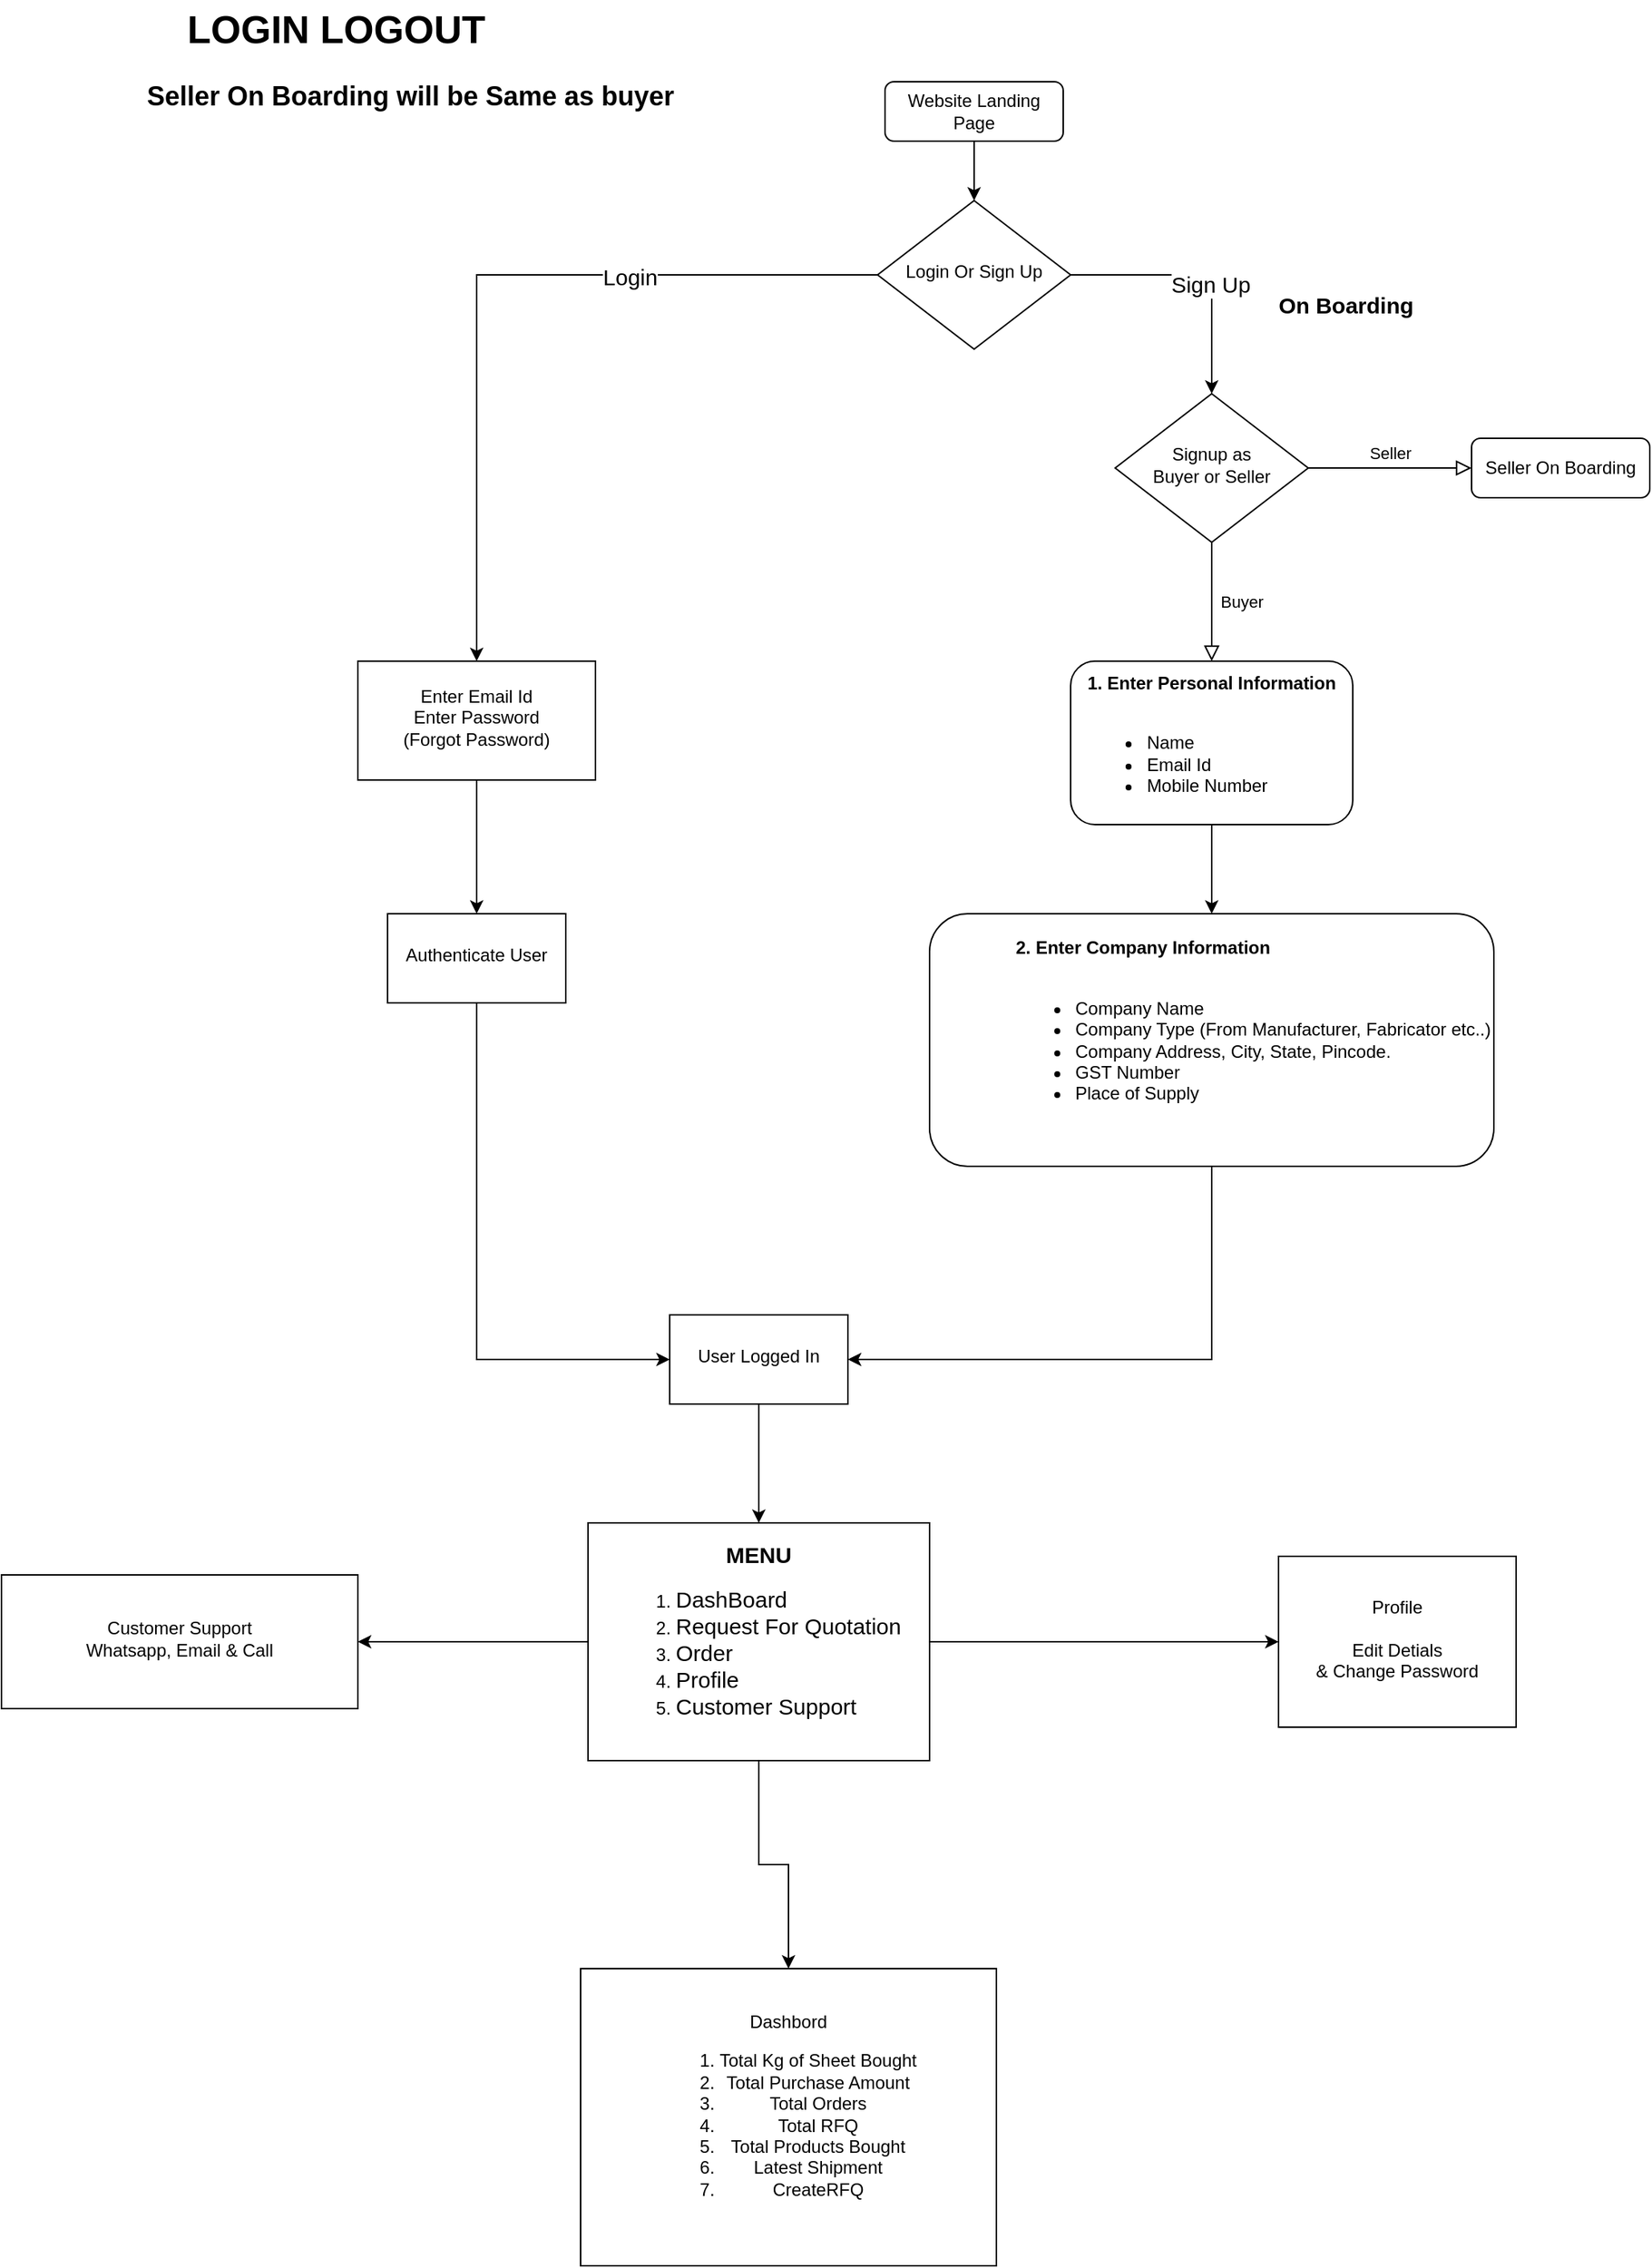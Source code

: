 <mxfile version="15.3.0" type="github" pages="4">
  <diagram id="C5RBs43oDa-KdzZeNtuy" name="Login/Sign Up (Buyer)">
    <mxGraphModel dx="1945" dy="588" grid="1" gridSize="10" guides="1" tooltips="1" connect="1" arrows="1" fold="1" page="1" pageScale="1" pageWidth="827" pageHeight="1169" math="0" shadow="0">
      <root>
        <mxCell id="WIyWlLk6GJQsqaUBKTNV-0" />
        <mxCell id="WIyWlLk6GJQsqaUBKTNV-1" parent="WIyWlLk6GJQsqaUBKTNV-0" />
        <mxCell id="WIyWlLk6GJQsqaUBKTNV-4" value="Buyer" style="rounded=0;html=1;jettySize=auto;orthogonalLoop=1;fontSize=11;endArrow=block;endFill=0;endSize=8;strokeWidth=1;shadow=0;labelBackgroundColor=none;edgeStyle=orthogonalEdgeStyle;" parent="WIyWlLk6GJQsqaUBKTNV-1" source="WIyWlLk6GJQsqaUBKTNV-6" target="WIyWlLk6GJQsqaUBKTNV-11" edge="1">
          <mxGeometry y="20" relative="1" as="geometry">
            <mxPoint as="offset" />
            <mxPoint x="185" y="440" as="targetPoint" />
          </mxGeometry>
        </mxCell>
        <mxCell id="WIyWlLk6GJQsqaUBKTNV-5" value="Seller" style="edgeStyle=orthogonalEdgeStyle;rounded=0;html=1;jettySize=auto;orthogonalLoop=1;fontSize=11;endArrow=block;endFill=0;endSize=8;strokeWidth=1;shadow=0;labelBackgroundColor=none;entryX=0;entryY=0.5;entryDx=0;entryDy=0;" parent="WIyWlLk6GJQsqaUBKTNV-1" source="WIyWlLk6GJQsqaUBKTNV-6" target="WIyWlLk6GJQsqaUBKTNV-7" edge="1">
          <mxGeometry y="10" relative="1" as="geometry">
            <mxPoint as="offset" />
            <mxPoint x="330" y="340" as="targetPoint" />
          </mxGeometry>
        </mxCell>
        <mxCell id="WIyWlLk6GJQsqaUBKTNV-6" value="Signup as &lt;br&gt;&lt;div&gt;Buyer or Seller&lt;/div&gt;" style="rhombus;whiteSpace=wrap;html=1;shadow=0;fontFamily=Helvetica;fontSize=12;align=center;strokeWidth=1;spacing=6;spacingTop=-4;" parent="WIyWlLk6GJQsqaUBKTNV-1" vertex="1">
          <mxGeometry x="120" y="290" width="130" height="100" as="geometry" />
        </mxCell>
        <mxCell id="WIyWlLk6GJQsqaUBKTNV-7" value="Seller On Boarding" style="rounded=1;whiteSpace=wrap;html=1;fontSize=12;glass=0;strokeWidth=1;shadow=0;" parent="WIyWlLk6GJQsqaUBKTNV-1" vertex="1">
          <mxGeometry x="360" y="320" width="120" height="40" as="geometry" />
        </mxCell>
        <mxCell id="PiVfG4aHuvQCaqMQI1Gc-8" value="" style="edgeStyle=orthogonalEdgeStyle;rounded=0;orthogonalLoop=1;jettySize=auto;html=1;fontSize=15;" edge="1" parent="WIyWlLk6GJQsqaUBKTNV-1" source="WIyWlLk6GJQsqaUBKTNV-11" target="PiVfG4aHuvQCaqMQI1Gc-2">
          <mxGeometry relative="1" as="geometry" />
        </mxCell>
        <mxCell id="WIyWlLk6GJQsqaUBKTNV-11" value="&lt;div align=&quot;justify&quot;&gt;&lt;b&gt;1. Enter Personal Information&lt;/b&gt;&lt;br&gt;&lt;br&gt;&lt;ul&gt;&lt;li&gt;Name&lt;/li&gt;&lt;li&gt;Email Id&lt;/li&gt;&lt;li&gt;Mobile Number&lt;/li&gt;&lt;/ul&gt;&lt;/div&gt;" style="rounded=1;whiteSpace=wrap;html=1;fontSize=12;glass=0;strokeWidth=1;shadow=0;align=center;" parent="WIyWlLk6GJQsqaUBKTNV-1" vertex="1">
          <mxGeometry x="90" y="470" width="190" height="110" as="geometry" />
        </mxCell>
        <mxCell id="PiVfG4aHuvQCaqMQI1Gc-0" value="LOGIN LOGOUT" style="text;html=1;align=center;verticalAlign=middle;resizable=0;points=[];autosize=1;strokeColor=none;fillColor=none;fontStyle=1;fontSize=26;" vertex="1" parent="WIyWlLk6GJQsqaUBKTNV-1">
          <mxGeometry x="-515" y="25" width="220" height="40" as="geometry" />
        </mxCell>
        <mxCell id="PiVfG4aHuvQCaqMQI1Gc-1" value="On Boarding" style="text;html=1;align=center;verticalAlign=middle;resizable=0;points=[];autosize=1;strokeColor=none;fillColor=none;fontStyle=1;fontSize=15;" vertex="1" parent="WIyWlLk6GJQsqaUBKTNV-1">
          <mxGeometry x="220" y="220" width="110" height="20" as="geometry" />
        </mxCell>
        <mxCell id="PiVfG4aHuvQCaqMQI1Gc-21" style="edgeStyle=orthogonalEdgeStyle;rounded=0;orthogonalLoop=1;jettySize=auto;html=1;entryX=1;entryY=0.5;entryDx=0;entryDy=0;fontSize=15;exitX=0.5;exitY=1;exitDx=0;exitDy=0;" edge="1" parent="WIyWlLk6GJQsqaUBKTNV-1" source="PiVfG4aHuvQCaqMQI1Gc-2" target="PiVfG4aHuvQCaqMQI1Gc-19">
          <mxGeometry relative="1" as="geometry" />
        </mxCell>
        <mxCell id="PiVfG4aHuvQCaqMQI1Gc-2" value="&lt;div align=&quot;justify&quot;&gt;&lt;b&gt;2. Enter Company Information&lt;/b&gt;&lt;br&gt;&lt;br&gt;&lt;ul&gt;&lt;li&gt;Company Name&lt;/li&gt;&lt;li&gt;Company Type (From Manufacturer, Fabricator etc..)&lt;/li&gt;&lt;li&gt;Company Address, City, State, Pincode.&lt;/li&gt;&lt;li&gt;GST Number&lt;/li&gt;&lt;li&gt;Place of Supply&lt;/li&gt;&lt;/ul&gt;&lt;/div&gt;&lt;div align=&quot;justify&quot;&gt;&lt;b&gt;&lt;br&gt;&lt;/b&gt;&lt;/div&gt;" style="rounded=1;whiteSpace=wrap;html=1;fontSize=12;glass=0;strokeWidth=1;shadow=0;align=right;" vertex="1" parent="WIyWlLk6GJQsqaUBKTNV-1">
          <mxGeometry x="-5" y="640" width="380" height="170" as="geometry" />
        </mxCell>
        <mxCell id="PiVfG4aHuvQCaqMQI1Gc-10" style="edgeStyle=orthogonalEdgeStyle;rounded=0;orthogonalLoop=1;jettySize=auto;html=1;entryX=0.5;entryY=0;entryDx=0;entryDy=0;fontSize=15;" edge="1" parent="WIyWlLk6GJQsqaUBKTNV-1" source="PiVfG4aHuvQCaqMQI1Gc-6" target="WIyWlLk6GJQsqaUBKTNV-6">
          <mxGeometry relative="1" as="geometry" />
        </mxCell>
        <mxCell id="PiVfG4aHuvQCaqMQI1Gc-11" value="Sign Up" style="edgeLabel;html=1;align=center;verticalAlign=middle;resizable=0;points=[];fontSize=15;" vertex="1" connectable="0" parent="PiVfG4aHuvQCaqMQI1Gc-10">
          <mxGeometry x="0.156" y="-1" relative="1" as="geometry">
            <mxPoint as="offset" />
          </mxGeometry>
        </mxCell>
        <mxCell id="PiVfG4aHuvQCaqMQI1Gc-13" value="" style="edgeStyle=orthogonalEdgeStyle;rounded=0;orthogonalLoop=1;jettySize=auto;html=1;fontSize=15;" edge="1" parent="WIyWlLk6GJQsqaUBKTNV-1" source="PiVfG4aHuvQCaqMQI1Gc-6" target="PiVfG4aHuvQCaqMQI1Gc-12">
          <mxGeometry relative="1" as="geometry" />
        </mxCell>
        <mxCell id="PiVfG4aHuvQCaqMQI1Gc-14" value="&lt;div&gt;Login &lt;br&gt;&lt;/div&gt;" style="edgeLabel;html=1;align=center;verticalAlign=middle;resizable=0;points=[];fontSize=15;" vertex="1" connectable="0" parent="PiVfG4aHuvQCaqMQI1Gc-13">
          <mxGeometry x="-0.367" y="1" relative="1" as="geometry">
            <mxPoint as="offset" />
          </mxGeometry>
        </mxCell>
        <mxCell id="PiVfG4aHuvQCaqMQI1Gc-6" value="Login Or Sign Up" style="rhombus;whiteSpace=wrap;html=1;shadow=0;fontFamily=Helvetica;fontSize=12;align=center;strokeWidth=1;spacing=6;spacingTop=-4;" vertex="1" parent="WIyWlLk6GJQsqaUBKTNV-1">
          <mxGeometry x="-40" y="160" width="130" height="100" as="geometry" />
        </mxCell>
        <mxCell id="PiVfG4aHuvQCaqMQI1Gc-22" style="edgeStyle=orthogonalEdgeStyle;rounded=0;orthogonalLoop=1;jettySize=auto;html=1;fontSize=15;" edge="1" parent="WIyWlLk6GJQsqaUBKTNV-1" source="PiVfG4aHuvQCaqMQI1Gc-7" target="PiVfG4aHuvQCaqMQI1Gc-6">
          <mxGeometry relative="1" as="geometry" />
        </mxCell>
        <mxCell id="PiVfG4aHuvQCaqMQI1Gc-7" value="Website Landing Page" style="rounded=1;whiteSpace=wrap;html=1;fontSize=12;glass=0;strokeWidth=1;shadow=0;" vertex="1" parent="WIyWlLk6GJQsqaUBKTNV-1">
          <mxGeometry x="-35" y="80" width="120" height="40" as="geometry" />
        </mxCell>
        <mxCell id="PiVfG4aHuvQCaqMQI1Gc-16" value="" style="edgeStyle=orthogonalEdgeStyle;rounded=0;orthogonalLoop=1;jettySize=auto;html=1;fontSize=15;" edge="1" parent="WIyWlLk6GJQsqaUBKTNV-1" source="PiVfG4aHuvQCaqMQI1Gc-12" target="PiVfG4aHuvQCaqMQI1Gc-15">
          <mxGeometry relative="1" as="geometry" />
        </mxCell>
        <mxCell id="PiVfG4aHuvQCaqMQI1Gc-12" value="&lt;div&gt;Enter Email Id&lt;/div&gt;&lt;div&gt;Enter Password&lt;/div&gt;&lt;div&gt;(Forgot Password)&lt;/div&gt;" style="whiteSpace=wrap;html=1;shadow=0;strokeWidth=1;spacing=6;spacingTop=-4;" vertex="1" parent="WIyWlLk6GJQsqaUBKTNV-1">
          <mxGeometry x="-390" y="470" width="160" height="80" as="geometry" />
        </mxCell>
        <mxCell id="PiVfG4aHuvQCaqMQI1Gc-20" style="edgeStyle=orthogonalEdgeStyle;rounded=0;orthogonalLoop=1;jettySize=auto;html=1;entryX=0;entryY=0.5;entryDx=0;entryDy=0;fontSize=15;exitX=0.5;exitY=1;exitDx=0;exitDy=0;" edge="1" parent="WIyWlLk6GJQsqaUBKTNV-1" source="PiVfG4aHuvQCaqMQI1Gc-15" target="PiVfG4aHuvQCaqMQI1Gc-19">
          <mxGeometry relative="1" as="geometry" />
        </mxCell>
        <mxCell id="PiVfG4aHuvQCaqMQI1Gc-15" value="&lt;div&gt;Authenticate User&lt;/div&gt;" style="whiteSpace=wrap;html=1;shadow=0;strokeWidth=1;spacing=6;spacingTop=-4;" vertex="1" parent="WIyWlLk6GJQsqaUBKTNV-1">
          <mxGeometry x="-370" y="640" width="120" height="60" as="geometry" />
        </mxCell>
        <mxCell id="PiVfG4aHuvQCaqMQI1Gc-24" value="" style="edgeStyle=orthogonalEdgeStyle;rounded=0;orthogonalLoop=1;jettySize=auto;html=1;fontSize=15;" edge="1" parent="WIyWlLk6GJQsqaUBKTNV-1" source="PiVfG4aHuvQCaqMQI1Gc-19">
          <mxGeometry relative="1" as="geometry">
            <mxPoint x="-120" y="1050" as="targetPoint" />
          </mxGeometry>
        </mxCell>
        <mxCell id="PiVfG4aHuvQCaqMQI1Gc-19" value="User Logged In" style="whiteSpace=wrap;html=1;shadow=0;strokeWidth=1;spacing=6;spacingTop=-4;" vertex="1" parent="WIyWlLk6GJQsqaUBKTNV-1">
          <mxGeometry x="-180" y="910" width="120" height="60" as="geometry" />
        </mxCell>
        <mxCell id="geqYSj80Ft0rB-FkhwU4-1" value="" style="edgeStyle=orthogonalEdgeStyle;rounded=0;orthogonalLoop=1;jettySize=auto;html=1;fontSize=17;" edge="1" parent="WIyWlLk6GJQsqaUBKTNV-1" source="PiVfG4aHuvQCaqMQI1Gc-25" target="geqYSj80Ft0rB-FkhwU4-0">
          <mxGeometry relative="1" as="geometry" />
        </mxCell>
        <mxCell id="geqYSj80Ft0rB-FkhwU4-3" value="" style="edgeStyle=orthogonalEdgeStyle;rounded=0;orthogonalLoop=1;jettySize=auto;html=1;fontSize=17;" edge="1" parent="WIyWlLk6GJQsqaUBKTNV-1" source="PiVfG4aHuvQCaqMQI1Gc-25" target="geqYSj80Ft0rB-FkhwU4-2">
          <mxGeometry relative="1" as="geometry" />
        </mxCell>
        <mxCell id="I_eOWFmzkCSKDsDweBK0-1" value="" style="edgeStyle=orthogonalEdgeStyle;rounded=0;orthogonalLoop=1;jettySize=auto;html=1;fontSize=17;" edge="1" parent="WIyWlLk6GJQsqaUBKTNV-1" source="PiVfG4aHuvQCaqMQI1Gc-25" target="I_eOWFmzkCSKDsDweBK0-0">
          <mxGeometry relative="1" as="geometry" />
        </mxCell>
        <mxCell id="PiVfG4aHuvQCaqMQI1Gc-25" value="&lt;div&gt;&lt;font size=&quot;1&quot;&gt;&lt;b style=&quot;font-size: 15px&quot;&gt;MENU&lt;/b&gt;&lt;/font&gt;&lt;/div&gt;&lt;div align=&quot;left&quot;&gt;&lt;ol&gt;&lt;li&gt;&lt;font style=&quot;font-size: 15px&quot;&gt;DashBoard&lt;/font&gt;&lt;/li&gt;&lt;li&gt;&lt;font style=&quot;font-size: 15px&quot;&gt;Request For Quotation&lt;/font&gt;&lt;/li&gt;&lt;li&gt;&lt;font style=&quot;font-size: 15px&quot;&gt;Order&lt;/font&gt;&lt;/li&gt;&lt;li&gt;&lt;font style=&quot;font-size: 15px&quot;&gt;Profile &lt;br&gt;&lt;/font&gt;&lt;/li&gt;&lt;li&gt;&lt;font style=&quot;font-size: 15px&quot;&gt;Customer Support&lt;br&gt;&lt;/font&gt;&lt;/li&gt;&lt;/ol&gt;&lt;/div&gt;" style="whiteSpace=wrap;html=1;shadow=0;strokeWidth=1;spacing=6;spacingTop=-4;" vertex="1" parent="WIyWlLk6GJQsqaUBKTNV-1">
          <mxGeometry x="-235" y="1050" width="230" height="160" as="geometry" />
        </mxCell>
        <mxCell id="yYpFFn708WzEoICuWJN3-0" value="&lt;font style=&quot;font-size: 18px&quot;&gt;Seller On Boarding will be Same as buyer&lt;br&gt;&lt;/font&gt;" style="text;html=1;align=center;verticalAlign=middle;resizable=0;points=[];autosize=1;strokeColor=none;fillColor=none;fontStyle=1;fontSize=15;" vertex="1" parent="WIyWlLk6GJQsqaUBKTNV-1">
          <mxGeometry x="-540" y="80" width="370" height="20" as="geometry" />
        </mxCell>
        <mxCell id="geqYSj80Ft0rB-FkhwU4-0" value="&lt;div&gt;Dashbord&lt;/div&gt;&lt;ol&gt;&lt;li&gt;Total Kg of Sheet Bought&lt;/li&gt;&lt;li&gt;Total Purchase Amount&lt;/li&gt;&lt;li&gt;Total Orders&lt;/li&gt;&lt;li&gt;Total RFQ&lt;/li&gt;&lt;li&gt;Total Products Bought&lt;/li&gt;&lt;li&gt;Latest Shipment&lt;/li&gt;&lt;li&gt;CreateRFQ&lt;/li&gt;&lt;/ol&gt;" style="whiteSpace=wrap;html=1;shadow=0;strokeWidth=1;spacing=6;spacingTop=-4;" vertex="1" parent="WIyWlLk6GJQsqaUBKTNV-1">
          <mxGeometry x="-240" y="1350" width="280" height="200" as="geometry" />
        </mxCell>
        <mxCell id="geqYSj80Ft0rB-FkhwU4-2" value="&lt;div&gt;Profile&lt;/div&gt;&lt;div&gt;&lt;br&gt;&lt;/div&gt;&lt;div&gt;Edit Detials&lt;/div&gt;&lt;div&gt;&amp;amp; Change Password&lt;br&gt;&lt;/div&gt;" style="whiteSpace=wrap;html=1;shadow=0;strokeWidth=1;spacing=6;spacingTop=-4;" vertex="1" parent="WIyWlLk6GJQsqaUBKTNV-1">
          <mxGeometry x="230" y="1072.5" width="160" height="115" as="geometry" />
        </mxCell>
        <mxCell id="I_eOWFmzkCSKDsDweBK0-0" value="&lt;div&gt;Customer Support&lt;/div&gt;&lt;div&gt;Whatsapp, Email &amp;amp; Call&lt;br&gt;&lt;/div&gt;" style="whiteSpace=wrap;html=1;shadow=0;strokeWidth=1;spacing=6;spacingTop=-4;" vertex="1" parent="WIyWlLk6GJQsqaUBKTNV-1">
          <mxGeometry x="-630" y="1085" width="240" height="90" as="geometry" />
        </mxCell>
      </root>
    </mxGraphModel>
  </diagram>
  <diagram id="2au8KlPaK4EXy2q8sCFx" name="RFQ (Buyer)">
    <mxGraphModel dx="3086" dy="1176" grid="1" gridSize="10" guides="1" tooltips="1" connect="1" arrows="1" fold="1" page="1" pageScale="1" pageWidth="850" pageHeight="1100" math="0" shadow="0">
      <root>
        <mxCell id="z65JshARtKWkfJrSgLsk-0" />
        <mxCell id="z65JshARtKWkfJrSgLsk-1" parent="z65JshARtKWkfJrSgLsk-0" />
        <mxCell id="NKvtTAD3ne4Y98fWtQp3-0" value="Request For Quotation (RFQ)" style="text;html=1;align=center;verticalAlign=middle;resizable=0;points=[];autosize=1;strokeColor=none;fillColor=none;fontStyle=1;fontSize=26;" vertex="1" parent="z65JshARtKWkfJrSgLsk-1">
          <mxGeometry x="-530" y="40" width="380" height="40" as="geometry" />
        </mxCell>
        <mxCell id="NKvtTAD3ne4Y98fWtQp3-3" value="" style="edgeStyle=orthogonalEdgeStyle;rounded=0;orthogonalLoop=1;jettySize=auto;html=1;fontSize=26;" edge="1" parent="z65JshARtKWkfJrSgLsk-1" source="NKvtTAD3ne4Y98fWtQp3-1" target="NKvtTAD3ne4Y98fWtQp3-2">
          <mxGeometry relative="1" as="geometry" />
        </mxCell>
        <mxCell id="NKvtTAD3ne4Y98fWtQp3-1" value="Request for Quotation" style="rounded=1;whiteSpace=wrap;html=1;fontSize=12;glass=0;strokeWidth=1;shadow=0;" vertex="1" parent="z65JshARtKWkfJrSgLsk-1">
          <mxGeometry x="-60" y="95" width="120" height="40" as="geometry" />
        </mxCell>
        <mxCell id="NKvtTAD3ne4Y98fWtQp3-18" value="" style="edgeStyle=orthogonalEdgeStyle;rounded=0;orthogonalLoop=1;jettySize=auto;html=1;fontSize=26;" edge="1" parent="z65JshARtKWkfJrSgLsk-1" source="NKvtTAD3ne4Y98fWtQp3-2" target="NKvtTAD3ne4Y98fWtQp3-17">
          <mxGeometry relative="1" as="geometry" />
        </mxCell>
        <mxCell id="NKvtTAD3ne4Y98fWtQp3-30" value="" style="edgeStyle=orthogonalEdgeStyle;rounded=0;orthogonalLoop=1;jettySize=auto;html=1;fontSize=26;" edge="1" parent="z65JshARtKWkfJrSgLsk-1" source="NKvtTAD3ne4Y98fWtQp3-2" target="NKvtTAD3ne4Y98fWtQp3-29">
          <mxGeometry relative="1" as="geometry" />
        </mxCell>
        <mxCell id="NKvtTAD3ne4Y98fWtQp3-2" value="&lt;div&gt;1. Create&lt;/div&gt;&lt;div&gt;2. List&lt;/div&gt;&lt;div&gt;3. Detail&lt;br&gt;&lt;/div&gt;" style="rhombus;whiteSpace=wrap;html=1;rounded=1;shadow=0;strokeWidth=1;glass=0;" vertex="1" parent="z65JshARtKWkfJrSgLsk-1">
          <mxGeometry x="-80" y="195" width="160" height="95" as="geometry" />
        </mxCell>
        <mxCell id="NKvtTAD3ne4Y98fWtQp3-8" value="" style="edgeStyle=orthogonalEdgeStyle;rounded=0;orthogonalLoop=1;jettySize=auto;html=1;fontSize=26;" edge="1" parent="z65JshARtKWkfJrSgLsk-1" source="NKvtTAD3ne4Y98fWtQp3-4" target="NKvtTAD3ne4Y98fWtQp3-7">
          <mxGeometry relative="1" as="geometry" />
        </mxCell>
        <mxCell id="NKvtTAD3ne4Y98fWtQp3-4" value="&lt;div align=&quot;center&quot;&gt;Enter Product Name&lt;br&gt;&lt;font style=&quot;font-size: 10px&quot;&gt;(Drop Down List&lt;/font&gt;&lt;br&gt;&lt;font style=&quot;font-size: 10px&quot;&gt;Stainless Stell, Mild Stell, Carbon Steel etc..)&lt;/font&gt;&lt;br&gt;&lt;font style=&quot;font-size: 10px&quot;&gt;Text Box&lt;/font&gt;&lt;br&gt;&lt;/div&gt;" style="whiteSpace=wrap;html=1;rounded=1;shadow=0;strokeWidth=1;glass=0;" vertex="1" parent="z65JshARtKWkfJrSgLsk-1">
          <mxGeometry x="-360" y="370" width="150" height="87.5" as="geometry" />
        </mxCell>
        <mxCell id="NKvtTAD3ne4Y98fWtQp3-10" value="" style="edgeStyle=orthogonalEdgeStyle;rounded=0;orthogonalLoop=1;jettySize=auto;html=1;fontSize=26;" edge="1" parent="z65JshARtKWkfJrSgLsk-1" source="NKvtTAD3ne4Y98fWtQp3-7" target="NKvtTAD3ne4Y98fWtQp3-9">
          <mxGeometry relative="1" as="geometry" />
        </mxCell>
        <mxCell id="NKvtTAD3ne4Y98fWtQp3-7" value="&lt;div align=&quot;center&quot;&gt;Enter or Select Shape &lt;br&gt;&lt;font style=&quot;font-size: 10px&quot;&gt;(Depends upon the Product Selected)&lt;/font&gt;&lt;br&gt;&lt;/div&gt;&lt;div&gt;&lt;br&gt;&lt;/div&gt;&lt;div&gt;&lt;font style=&quot;font-size: 10px&quot;&gt;Text box with selected beside&lt;/font&gt;&lt;br&gt;&lt;/div&gt;" style="rounded=1;whiteSpace=wrap;html=1;shadow=0;strokeWidth=1;glass=0;align=center;" vertex="1" parent="z65JshARtKWkfJrSgLsk-1">
          <mxGeometry x="-390" y="517.5" width="210" height="90" as="geometry" />
        </mxCell>
        <mxCell id="NKvtTAD3ne4Y98fWtQp3-12" value="" style="edgeStyle=orthogonalEdgeStyle;rounded=0;orthogonalLoop=1;jettySize=auto;html=1;fontSize=26;" edge="1" parent="z65JshARtKWkfJrSgLsk-1" source="NKvtTAD3ne4Y98fWtQp3-9" target="NKvtTAD3ne4Y98fWtQp3-11">
          <mxGeometry relative="1" as="geometry" />
        </mxCell>
        <mxCell id="NKvtTAD3ne4Y98fWtQp3-9" value="&lt;div align=&quot;center&quot;&gt;Enter or Select Size &lt;br&gt;&lt;font style=&quot;font-size: 10px&quot;&gt;(Depends upon the Shape Selected)&lt;/font&gt;&lt;br&gt;&lt;/div&gt;&lt;div&gt;&lt;br&gt;&lt;/div&gt;&lt;div&gt;&lt;font style=&quot;font-size: 10px&quot;&gt;Text box with selected beside&lt;/font&gt;&lt;br&gt;&lt;/div&gt;" style="rounded=1;whiteSpace=wrap;html=1;shadow=0;strokeWidth=1;glass=0;align=center;" vertex="1" parent="z65JshARtKWkfJrSgLsk-1">
          <mxGeometry x="-390" y="647.5" width="210" height="90" as="geometry" />
        </mxCell>
        <mxCell id="NKvtTAD3ne4Y98fWtQp3-16" value="" style="edgeStyle=orthogonalEdgeStyle;rounded=0;orthogonalLoop=1;jettySize=auto;html=1;fontSize=26;" edge="1" parent="z65JshARtKWkfJrSgLsk-1" source="NKvtTAD3ne4Y98fWtQp3-11" target="NKvtTAD3ne4Y98fWtQp3-13">
          <mxGeometry relative="1" as="geometry" />
        </mxCell>
        <mxCell id="NKvtTAD3ne4Y98fWtQp3-11" value="&lt;div align=&quot;center&quot;&gt;Select Grade&lt;br&gt;&lt;font style=&quot;font-size: 10px&quot;&gt;(Depends upon the Product Name)&lt;/font&gt;&lt;br&gt;&lt;/div&gt;&lt;div&gt;&lt;br&gt;&lt;/div&gt;&lt;div&gt;&lt;font style=&quot;font-size: 10px&quot;&gt;Text box with selected beside&lt;/font&gt;&lt;br&gt;&lt;/div&gt;" style="rounded=1;whiteSpace=wrap;html=1;shadow=0;strokeWidth=1;glass=0;align=center;" vertex="1" parent="z65JshARtKWkfJrSgLsk-1">
          <mxGeometry x="-390" y="777.5" width="210" height="90" as="geometry" />
        </mxCell>
        <mxCell id="NKvtTAD3ne4Y98fWtQp3-15" value="" style="edgeStyle=orthogonalEdgeStyle;rounded=0;orthogonalLoop=1;jettySize=auto;html=1;fontSize=26;" edge="1" parent="z65JshARtKWkfJrSgLsk-1" source="NKvtTAD3ne4Y98fWtQp3-13" target="NKvtTAD3ne4Y98fWtQp3-14">
          <mxGeometry relative="1" as="geometry" />
        </mxCell>
        <mxCell id="NKvtTAD3ne4Y98fWtQp3-13" value="&lt;div align=&quot;center&quot;&gt;Select Finish &lt;br&gt;&lt;/div&gt;&lt;div&gt;&lt;br&gt;&lt;/div&gt;&lt;font style=&quot;font-size: 10px&quot;&gt;Text box with selected beside&lt;/font&gt;" style="rounded=1;whiteSpace=wrap;html=1;shadow=0;strokeWidth=1;glass=0;align=center;" vertex="1" parent="z65JshARtKWkfJrSgLsk-1">
          <mxGeometry x="-390" y="897.5" width="210" height="90" as="geometry" />
        </mxCell>
        <mxCell id="NKvtTAD3ne4Y98fWtQp3-34" value="" style="edgeStyle=orthogonalEdgeStyle;rounded=0;orthogonalLoop=1;jettySize=auto;html=1;fontSize=26;" edge="1" parent="z65JshARtKWkfJrSgLsk-1" source="NKvtTAD3ne4Y98fWtQp3-14" target="NKvtTAD3ne4Y98fWtQp3-33">
          <mxGeometry relative="1" as="geometry" />
        </mxCell>
        <mxCell id="NKvtTAD3ne4Y98fWtQp3-14" value="&lt;div align=&quot;center&quot;&gt;Enter Quantity &lt;br&gt;&lt;/div&gt;&lt;div&gt;&lt;br&gt;&lt;/div&gt;&lt;font style=&quot;font-size: 10px&quot;&gt;Text box with Kg or Nos Beside&lt;br&gt;&lt;/font&gt;" style="rounded=1;whiteSpace=wrap;html=1;shadow=0;strokeWidth=1;glass=0;align=center;" vertex="1" parent="z65JshARtKWkfJrSgLsk-1">
          <mxGeometry x="-390" y="1027.5" width="210" height="90" as="geometry" />
        </mxCell>
        <mxCell id="NKvtTAD3ne4Y98fWtQp3-21" value="" style="edgeStyle=orthogonalEdgeStyle;rounded=0;orthogonalLoop=1;jettySize=auto;html=1;fontSize=26;" edge="1" parent="z65JshARtKWkfJrSgLsk-1" source="NKvtTAD3ne4Y98fWtQp3-17" target="NKvtTAD3ne4Y98fWtQp3-20">
          <mxGeometry relative="1" as="geometry" />
        </mxCell>
        <mxCell id="gjN9GnxINvzCjWQfQS1b-1" value="" style="edgeStyle=orthogonalEdgeStyle;rounded=0;orthogonalLoop=1;jettySize=auto;html=1;fontSize=17;" edge="1" parent="z65JshARtKWkfJrSgLsk-1" source="NKvtTAD3ne4Y98fWtQp3-17" target="gjN9GnxINvzCjWQfQS1b-0">
          <mxGeometry relative="1" as="geometry" />
        </mxCell>
        <mxCell id="NKvtTAD3ne4Y98fWtQp3-17" value="Create RFQ" style="whiteSpace=wrap;html=1;rounded=1;shadow=0;strokeWidth=1;glass=0;" vertex="1" parent="z65JshARtKWkfJrSgLsk-1">
          <mxGeometry x="-345" y="212.5" width="120" height="60" as="geometry" />
        </mxCell>
        <mxCell id="NKvtTAD3ne4Y98fWtQp3-22" value="" style="edgeStyle=orthogonalEdgeStyle;rounded=0;orthogonalLoop=1;jettySize=auto;html=1;fontSize=26;" edge="1" parent="z65JshARtKWkfJrSgLsk-1" source="NKvtTAD3ne4Y98fWtQp3-20" target="NKvtTAD3ne4Y98fWtQp3-4">
          <mxGeometry relative="1" as="geometry" />
        </mxCell>
        <mxCell id="NKvtTAD3ne4Y98fWtQp3-20" value="Add a Product" style="whiteSpace=wrap;html=1;rounded=1;shadow=0;strokeWidth=1;glass=0;" vertex="1" parent="z65JshARtKWkfJrSgLsk-1">
          <mxGeometry x="-337.5" y="310" width="105" height="40" as="geometry" />
        </mxCell>
        <mxCell id="NKvtTAD3ne4Y98fWtQp3-25" style="edgeStyle=orthogonalEdgeStyle;rounded=0;orthogonalLoop=1;jettySize=auto;html=1;fontSize=26;entryX=0;entryY=0.5;entryDx=0;entryDy=0;" edge="1" parent="z65JshARtKWkfJrSgLsk-1" source="NKvtTAD3ne4Y98fWtQp3-23" target="NKvtTAD3ne4Y98fWtQp3-29">
          <mxGeometry relative="1" as="geometry">
            <mxPoint x="-110" y="360" as="targetPoint" />
          </mxGeometry>
        </mxCell>
        <mxCell id="NKvtTAD3ne4Y98fWtQp3-28" value="&lt;font style=&quot;font-size: 14px&quot;&gt;Send RFQ&lt;br&gt;&lt;/font&gt;" style="edgeLabel;html=1;align=center;verticalAlign=middle;resizable=0;points=[];fontSize=26;" vertex="1" connectable="0" parent="NKvtTAD3ne4Y98fWtQp3-25">
          <mxGeometry x="-0.914" y="-4" relative="1" as="geometry">
            <mxPoint as="offset" />
          </mxGeometry>
        </mxCell>
        <mxCell id="NKvtTAD3ne4Y98fWtQp3-26" style="edgeStyle=orthogonalEdgeStyle;rounded=0;orthogonalLoop=1;jettySize=auto;html=1;entryX=0;entryY=0.5;entryDx=0;entryDy=0;fontSize=26;" edge="1" parent="z65JshARtKWkfJrSgLsk-1" source="NKvtTAD3ne4Y98fWtQp3-23" target="NKvtTAD3ne4Y98fWtQp3-20">
          <mxGeometry relative="1" as="geometry">
            <Array as="points">
              <mxPoint x="-460" y="1379" />
              <mxPoint x="-460" y="330" />
            </Array>
          </mxGeometry>
        </mxCell>
        <mxCell id="NKvtTAD3ne4Y98fWtQp3-27" value="&lt;font style=&quot;font-size: 15px&quot;&gt;Add Product&lt;br&gt;&lt;/font&gt;" style="edgeLabel;html=1;align=center;verticalAlign=middle;resizable=0;points=[];fontSize=26;" vertex="1" connectable="0" parent="NKvtTAD3ne4Y98fWtQp3-26">
          <mxGeometry x="-0.892" relative="1" as="geometry">
            <mxPoint x="-31" y="-9" as="offset" />
          </mxGeometry>
        </mxCell>
        <mxCell id="NKvtTAD3ne4Y98fWtQp3-23" value="&lt;div&gt;Add Product &lt;br&gt;&lt;/div&gt;&lt;div&gt;Or &lt;br&gt;&lt;/div&gt;&lt;div&gt;Send RFQ&lt;br&gt;&lt;/div&gt;" style="rhombus;whiteSpace=wrap;html=1;rounded=1;shadow=0;strokeWidth=1;glass=0;" vertex="1" parent="z65JshARtKWkfJrSgLsk-1">
          <mxGeometry x="-350" y="1330" width="130" height="97.5" as="geometry" />
        </mxCell>
        <mxCell id="NKvtTAD3ne4Y98fWtQp3-32" value="" style="edgeStyle=orthogonalEdgeStyle;rounded=0;orthogonalLoop=1;jettySize=auto;html=1;fontSize=26;" edge="1" parent="z65JshARtKWkfJrSgLsk-1" source="NKvtTAD3ne4Y98fWtQp3-29" target="NKvtTAD3ne4Y98fWtQp3-31">
          <mxGeometry relative="1" as="geometry" />
        </mxCell>
        <mxCell id="NKvtTAD3ne4Y98fWtQp3-29" value="LIST ALL RFQ" style="whiteSpace=wrap;html=1;rounded=1;shadow=0;strokeWidth=1;glass=0;" vertex="1" parent="z65JshARtKWkfJrSgLsk-1">
          <mxGeometry x="-60" y="340" width="120" height="60" as="geometry" />
        </mxCell>
        <mxCell id="NKvtTAD3ne4Y98fWtQp3-37" value="" style="edgeStyle=orthogonalEdgeStyle;rounded=0;orthogonalLoop=1;jettySize=auto;html=1;fontSize=26;" edge="1" parent="z65JshARtKWkfJrSgLsk-1" source="NKvtTAD3ne4Y98fWtQp3-31" target="NKvtTAD3ne4Y98fWtQp3-36">
          <mxGeometry relative="1" as="geometry" />
        </mxCell>
        <mxCell id="NKvtTAD3ne4Y98fWtQp3-38" value="RFQ Details" style="edgeLabel;html=1;align=center;verticalAlign=middle;resizable=0;points=[];fontSize=17;" vertex="1" connectable="0" parent="NKvtTAD3ne4Y98fWtQp3-37">
          <mxGeometry x="0.443" relative="1" as="geometry">
            <mxPoint x="-35" as="offset" />
          </mxGeometry>
        </mxCell>
        <mxCell id="NKvtTAD3ne4Y98fWtQp3-31" value="&lt;div align=&quot;center&quot;&gt;RFQ ID (Format mentioned)&lt;/div&gt;&lt;div align=&quot;center&quot;&gt;&lt;br&gt;&lt;/div&gt;&lt;div align=&quot;center&quot;&gt;Number of Products&lt;/div&gt;&lt;div align=&quot;center&quot;&gt;&lt;br&gt;&lt;/div&gt;&lt;div align=&quot;center&quot;&gt;Status of RFQ&lt;br&gt;&lt;/div&gt;&lt;div align=&quot;center&quot;&gt;&lt;br&gt;&lt;/div&gt;&lt;div align=&quot;center&quot;&gt;&lt;br&gt;&lt;/div&gt;" style="whiteSpace=wrap;html=1;rounded=1;shadow=0;strokeWidth=1;glass=0;align=center;" vertex="1" parent="z65JshARtKWkfJrSgLsk-1">
          <mxGeometry x="-95" y="497.5" width="190" height="132.5" as="geometry" />
        </mxCell>
        <mxCell id="NKvtTAD3ne4Y98fWtQp3-35" value="" style="edgeStyle=orthogonalEdgeStyle;rounded=0;orthogonalLoop=1;jettySize=auto;html=1;fontSize=26;" edge="1" parent="z65JshARtKWkfJrSgLsk-1" source="NKvtTAD3ne4Y98fWtQp3-33" target="NKvtTAD3ne4Y98fWtQp3-23">
          <mxGeometry relative="1" as="geometry" />
        </mxCell>
        <mxCell id="NKvtTAD3ne4Y98fWtQp3-33" value="Select Prefered Location(Optional)" style="whiteSpace=wrap;html=1;rounded=1;shadow=0;strokeWidth=1;glass=0;" vertex="1" parent="z65JshARtKWkfJrSgLsk-1">
          <mxGeometry x="-345" y="1180" width="120" height="60" as="geometry" />
        </mxCell>
        <mxCell id="NKvtTAD3ne4Y98fWtQp3-40" value="" style="edgeStyle=orthogonalEdgeStyle;rounded=0;orthogonalLoop=1;jettySize=auto;html=1;fontSize=17;" edge="1" parent="z65JshARtKWkfJrSgLsk-1" source="NKvtTAD3ne4Y98fWtQp3-36" target="NKvtTAD3ne4Y98fWtQp3-39">
          <mxGeometry relative="1" as="geometry" />
        </mxCell>
        <mxCell id="NKvtTAD3ne4Y98fWtQp3-36" value="L1 prices will be reflected on Pricing column of each Products." style="whiteSpace=wrap;html=1;rounded=1;shadow=0;strokeWidth=1;glass=0;" vertex="1" parent="z65JshARtKWkfJrSgLsk-1">
          <mxGeometry x="300" y="508.75" width="210" height="121.25" as="geometry" />
        </mxCell>
        <mxCell id="NKvtTAD3ne4Y98fWtQp3-42" value="" style="edgeStyle=orthogonalEdgeStyle;rounded=0;orthogonalLoop=1;jettySize=auto;html=1;fontSize=17;" edge="1" parent="z65JshARtKWkfJrSgLsk-1" source="NKvtTAD3ne4Y98fWtQp3-39" target="NKvtTAD3ne4Y98fWtQp3-43">
          <mxGeometry relative="1" as="geometry">
            <mxPoint x="410" y="870" as="targetPoint" />
          </mxGeometry>
        </mxCell>
        <mxCell id="NKvtTAD3ne4Y98fWtQp3-39" value="Negotiation (Need Confirmation)" style="rounded=1;whiteSpace=wrap;html=1;shadow=0;strokeWidth=1;glass=0;" vertex="1" parent="z65JshARtKWkfJrSgLsk-1">
          <mxGeometry x="332.5" y="700.01" width="145" height="90" as="geometry" />
        </mxCell>
        <mxCell id="NKvtTAD3ne4Y98fWtQp3-46" value="" style="edgeStyle=orthogonalEdgeStyle;rounded=0;orthogonalLoop=1;jettySize=auto;html=1;fontSize=17;" edge="1" parent="z65JshARtKWkfJrSgLsk-1" source="NKvtTAD3ne4Y98fWtQp3-43" target="NKvtTAD3ne4Y98fWtQp3-45">
          <mxGeometry relative="1" as="geometry" />
        </mxCell>
        <mxCell id="NKvtTAD3ne4Y98fWtQp3-49" value="Trumac Logistics" style="edgeLabel;html=1;align=center;verticalAlign=middle;resizable=0;points=[];fontSize=17;" vertex="1" connectable="0" parent="NKvtTAD3ne4Y98fWtQp3-46">
          <mxGeometry x="-0.028" y="2" relative="1" as="geometry">
            <mxPoint as="offset" />
          </mxGeometry>
        </mxCell>
        <mxCell id="NKvtTAD3ne4Y98fWtQp3-48" value="Self" style="edgeStyle=orthogonalEdgeStyle;rounded=0;orthogonalLoop=1;jettySize=auto;html=1;fontSize=17;" edge="1" parent="z65JshARtKWkfJrSgLsk-1" source="NKvtTAD3ne4Y98fWtQp3-43" target="NKvtTAD3ne4Y98fWtQp3-47">
          <mxGeometry relative="1" as="geometry" />
        </mxCell>
        <mxCell id="NKvtTAD3ne4Y98fWtQp3-43" value="&lt;div&gt;Logistics&lt;/div&gt;&lt;div&gt;(Self or Trumac Logistics)&lt;br&gt;&lt;/div&gt;" style="rhombus;whiteSpace=wrap;html=1;rounded=1;shadow=0;strokeWidth=1;glass=0;" vertex="1" parent="z65JshARtKWkfJrSgLsk-1">
          <mxGeometry x="295" y="867.5" width="220" height="180" as="geometry" />
        </mxCell>
        <mxCell id="NKvtTAD3ne4Y98fWtQp3-51" value="" style="edgeStyle=orthogonalEdgeStyle;rounded=0;orthogonalLoop=1;jettySize=auto;html=1;fontSize=17;" edge="1" parent="z65JshARtKWkfJrSgLsk-1" source="NKvtTAD3ne4Y98fWtQp3-45" target="NKvtTAD3ne4Y98fWtQp3-50">
          <mxGeometry relative="1" as="geometry" />
        </mxCell>
        <mxCell id="NKvtTAD3ne4Y98fWtQp3-45" value="Select Rates from Different Trumac Logistics Partner&lt;br&gt;&lt;ol&gt;&lt;li&gt;Name of Company&lt;/li&gt;&lt;li&gt;Costing as per KG&lt;/li&gt;&lt;li&gt;Mobile Number&lt;/li&gt;&lt;li&gt;Address/Location&lt;/li&gt;&lt;/ol&gt;&lt;div&gt;&lt;br&gt;&lt;/div&gt;" style="rounded=1;whiteSpace=wrap;html=1;shadow=0;strokeWidth=1;glass=0;" vertex="1" parent="z65JshARtKWkfJrSgLsk-1">
          <mxGeometry x="270" y="1170" width="270" height="160" as="geometry" />
        </mxCell>
        <mxCell id="NKvtTAD3ne4Y98fWtQp3-52" style="edgeStyle=orthogonalEdgeStyle;rounded=0;orthogonalLoop=1;jettySize=auto;html=1;entryX=0.5;entryY=0;entryDx=0;entryDy=0;fontSize=17;" edge="1" parent="z65JshARtKWkfJrSgLsk-1" source="NKvtTAD3ne4Y98fWtQp3-47" target="NKvtTAD3ne4Y98fWtQp3-50">
          <mxGeometry relative="1" as="geometry" />
        </mxCell>
        <mxCell id="NKvtTAD3ne4Y98fWtQp3-47" value="Provide Logistics Company Details &lt;br&gt;&lt;ol&gt;&lt;li&gt;Company Name&lt;/li&gt;&lt;li&gt;Mobile Number &lt;/li&gt;&lt;/ol&gt;" style="rounded=1;whiteSpace=wrap;html=1;shadow=0;strokeWidth=1;glass=0;" vertex="1" parent="z65JshARtKWkfJrSgLsk-1">
          <mxGeometry x="-60" y="1217.5" width="225" height="112.5" as="geometry" />
        </mxCell>
        <mxCell id="NKvtTAD3ne4Y98fWtQp3-54" value="" style="edgeStyle=orthogonalEdgeStyle;rounded=0;orthogonalLoop=1;jettySize=auto;html=1;fontSize=17;" edge="1" parent="z65JshARtKWkfJrSgLsk-1" source="NKvtTAD3ne4Y98fWtQp3-50" target="NKvtTAD3ne4Y98fWtQp3-53">
          <mxGeometry relative="1" as="geometry" />
        </mxCell>
        <mxCell id="NKvtTAD3ne4Y98fWtQp3-50" value="&lt;font style=&quot;font-size: 14px&quot;&gt;Total Costing&lt;/font&gt;&lt;br&gt;&lt;div&gt;Cost of Product&lt;/div&gt;&lt;div&gt;+Logistics Cost if Any&lt;/div&gt;&lt;div&gt;+Commision (Not be displayed)&lt;/div&gt;&lt;div&gt;+ GST (18%)&lt;br&gt;&lt;/div&gt;" style="whiteSpace=wrap;html=1;rounded=1;shadow=0;strokeWidth=1;glass=0;" vertex="1" parent="z65JshARtKWkfJrSgLsk-1">
          <mxGeometry x="90" y="1520" width="280" height="130" as="geometry" />
        </mxCell>
        <mxCell id="NKvtTAD3ne4Y98fWtQp3-56" style="edgeStyle=orthogonalEdgeStyle;rounded=0;orthogonalLoop=1;jettySize=auto;html=1;fontSize=17;" edge="1" parent="z65JshARtKWkfJrSgLsk-1" source="NKvtTAD3ne4Y98fWtQp3-53" target="NKvtTAD3ne4Y98fWtQp3-55">
          <mxGeometry relative="1" as="geometry" />
        </mxCell>
        <mxCell id="NKvtTAD3ne4Y98fWtQp3-53" value="&lt;font style=&quot;font-size: 15px&quot;&gt;Payment terms&lt;/font&gt;&lt;font style=&quot;font-size: 15px&quot;&gt;&lt;br&gt;&lt;/font&gt;&lt;b style=&quot;font-size: 15px&quot;&gt;&lt;font style=&quot;font-size: 15px&quot;&gt;&lt;br&gt;1&lt;/font&gt;. Online Payment using Payment Gateway &lt;/b&gt;&lt;br&gt;&lt;div&gt;(Debit Card, Credit Card, NetBanking Below 5,00,000/-)&lt;/div&gt;&lt;div&gt;&lt;br&gt;&lt;/div&gt;&lt;div&gt;&lt;br&gt;&lt;/div&gt;&lt;div&gt;&lt;b&gt;2. Manual Payment&lt;/b&gt;&lt;br&gt;&lt;/div&gt;&lt;div&gt;Transfer the amount to provided A/c Number &amp;amp; Confirm the same by Providing Transaction&lt;br&gt;&lt;/div&gt;" style="rounded=1;whiteSpace=wrap;html=1;shadow=0;strokeWidth=1;glass=0;" vertex="1" parent="z65JshARtKWkfJrSgLsk-1">
          <mxGeometry x="38.75" y="1740" width="382.5" height="250" as="geometry" />
        </mxCell>
        <mxCell id="gjN9GnxINvzCjWQfQS1b-3" value="" style="edgeStyle=orthogonalEdgeStyle;rounded=0;orthogonalLoop=1;jettySize=auto;html=1;fontSize=17;" edge="1" parent="z65JshARtKWkfJrSgLsk-1" source="NKvtTAD3ne4Y98fWtQp3-55" target="gjN9GnxINvzCjWQfQS1b-2">
          <mxGeometry relative="1" as="geometry" />
        </mxCell>
        <mxCell id="NKvtTAD3ne4Y98fWtQp3-55" value="&lt;div&gt;1. Online Payment Successfully done then Order Placed.&lt;/div&gt;&lt;div&gt;&lt;br&gt;&lt;/div&gt;&lt;div&gt;2.In-case of Manual Payment, Admin will confirm and then order will be Placed&lt;br&gt;&lt;/div&gt;" style="rounded=1;whiteSpace=wrap;html=1;shadow=0;strokeWidth=1;glass=0;" vertex="1" parent="z65JshARtKWkfJrSgLsk-1">
          <mxGeometry x="124.69" y="2060" width="210.62" height="120" as="geometry" />
        </mxCell>
        <mxCell id="gjN9GnxINvzCjWQfQS1b-0" value="&lt;div&gt;Upload File.&lt;/div&gt;&lt;div&gt;Once file has been uploaded, Trumac Admin will manually Enter the records and confirm RFQ&lt;br&gt;&lt;/div&gt;" style="rounded=1;whiteSpace=wrap;html=1;shadow=0;strokeWidth=1;glass=0;" vertex="1" parent="z65JshARtKWkfJrSgLsk-1">
          <mxGeometry x="-730" y="780" width="180" height="120" as="geometry" />
        </mxCell>
        <mxCell id="gjN9GnxINvzCjWQfQS1b-2" value="Order Placed" style="whiteSpace=wrap;html=1;rounded=1;shadow=0;strokeWidth=1;glass=0;" vertex="1" parent="z65JshARtKWkfJrSgLsk-1">
          <mxGeometry x="460.62" y="2090" width="120" height="60" as="geometry" />
        </mxCell>
      </root>
    </mxGraphModel>
  </diagram>
  <diagram id="WSQqguDv_lKWSghv-Vvi" name="Buyer Orders">
    <mxGraphModel dx="2165" dy="692" grid="1" gridSize="10" guides="1" tooltips="1" connect="1" arrows="1" fold="1" page="1" pageScale="1" pageWidth="850" pageHeight="1100" math="0" shadow="0">
      <root>
        <mxCell id="a79hYvF9iCX2jkpuY589-0" />
        <mxCell id="a79hYvF9iCX2jkpuY589-1" parent="a79hYvF9iCX2jkpuY589-0" />
        <mxCell id="k_pvNgA1XTGxds2iKUDR-0" value="Buyer Orders" style="text;html=1;align=center;verticalAlign=middle;resizable=0;points=[];autosize=1;strokeColor=none;fillColor=none;fontStyle=1;fontSize=26;" vertex="1" parent="a79hYvF9iCX2jkpuY589-1">
          <mxGeometry x="-430" y="40" width="180" height="40" as="geometry" />
        </mxCell>
        <mxCell id="18a7IGMhMxDbuqNnD-zP-5" value="" style="edgeStyle=orthogonalEdgeStyle;rounded=0;orthogonalLoop=1;jettySize=auto;html=1;fontSize=17;" edge="1" parent="a79hYvF9iCX2jkpuY589-1" source="k_pvNgA1XTGxds2iKUDR-1" target="18a7IGMhMxDbuqNnD-zP-1">
          <mxGeometry relative="1" as="geometry" />
        </mxCell>
        <mxCell id="k_pvNgA1XTGxds2iKUDR-1" value="Order Placed" style="rounded=1;whiteSpace=wrap;html=1;fontSize=12;glass=0;strokeWidth=1;shadow=0;" vertex="1" parent="a79hYvF9iCX2jkpuY589-1">
          <mxGeometry x="-60" y="95" width="120" height="40" as="geometry" />
        </mxCell>
        <mxCell id="18a7IGMhMxDbuqNnD-zP-0" value="" style="edgeStyle=orthogonalEdgeStyle;rounded=0;orthogonalLoop=1;jettySize=auto;html=1;fontSize=17;" edge="1" parent="a79hYvF9iCX2jkpuY589-1" source="18a7IGMhMxDbuqNnD-zP-1" target="18a7IGMhMxDbuqNnD-zP-3">
          <mxGeometry relative="1" as="geometry" />
        </mxCell>
        <mxCell id="18a7IGMhMxDbuqNnD-zP-1" value="Orders List" style="rounded=1;whiteSpace=wrap;html=1;shadow=0;strokeWidth=1;glass=0;" vertex="1" parent="a79hYvF9iCX2jkpuY589-1">
          <mxGeometry x="-60" y="200" width="120" height="60" as="geometry" />
        </mxCell>
        <mxCell id="18a7IGMhMxDbuqNnD-zP-2" value="" style="edgeStyle=orthogonalEdgeStyle;rounded=0;orthogonalLoop=1;jettySize=auto;html=1;fontSize=17;" edge="1" parent="a79hYvF9iCX2jkpuY589-1" source="18a7IGMhMxDbuqNnD-zP-3" target="18a7IGMhMxDbuqNnD-zP-4">
          <mxGeometry relative="1" as="geometry" />
        </mxCell>
        <mxCell id="18a7IGMhMxDbuqNnD-zP-3" value="List of all Order which are placed by Buyer and confirmed by TRUMAC" style="rounded=1;whiteSpace=wrap;html=1;shadow=0;strokeWidth=1;glass=0;" vertex="1" parent="a79hYvF9iCX2jkpuY589-1">
          <mxGeometry x="-80" y="355" width="160" height="135" as="geometry" />
        </mxCell>
        <mxCell id="18a7IGMhMxDbuqNnD-zP-4" value="&lt;div&gt;Order Details &lt;br&gt;&lt;/div&gt;&lt;div&gt;Product Details&lt;/div&gt;&lt;div&gt;Pickup Location&lt;/div&gt;&lt;div&gt;Logistics Name &amp;amp; Mobile&lt;/div&gt;&lt;div&gt;Date of Delivery&lt;/div&gt;&lt;div&gt;Status of Order&lt;br&gt;&lt;/div&gt;" style="rounded=1;whiteSpace=wrap;html=1;shadow=0;strokeWidth=1;glass=0;" vertex="1" parent="a79hYvF9iCX2jkpuY589-1">
          <mxGeometry x="-100" y="555" width="200" height="170" as="geometry" />
        </mxCell>
      </root>
    </mxGraphModel>
  </diagram>
  <diagram id="Bczhog9UajlAb9pEeVVg" name="Seller Flow">
    <mxGraphModel dx="2713" dy="980" grid="1" gridSize="10" guides="1" tooltips="1" connect="1" arrows="1" fold="1" page="1" pageScale="1" pageWidth="850" pageHeight="1100" math="0" shadow="0">
      <root>
        <mxCell id="o45c18Qpgbp0fQ-wXTDg-0" />
        <mxCell id="o45c18Qpgbp0fQ-wXTDg-1" parent="o45c18Qpgbp0fQ-wXTDg-0" />
        <mxCell id="tQycbKEXKjLaQTFyzIni-0" value="Seller Flow" style="text;html=1;align=center;verticalAlign=middle;resizable=0;points=[];autosize=1;strokeColor=none;fillColor=none;fontStyle=1;fontSize=26;" vertex="1" parent="o45c18Qpgbp0fQ-wXTDg-1">
          <mxGeometry x="-415" y="40" width="150" height="40" as="geometry" />
        </mxCell>
        <mxCell id="tQycbKEXKjLaQTFyzIni-5" value="" style="edgeStyle=orthogonalEdgeStyle;rounded=0;orthogonalLoop=1;jettySize=auto;html=1;fontSize=17;" edge="1" parent="o45c18Qpgbp0fQ-wXTDg-1" source="tQycbKEXKjLaQTFyzIni-2" target="tQycbKEXKjLaQTFyzIni-3">
          <mxGeometry relative="1" as="geometry" />
        </mxCell>
        <mxCell id="tQycbKEXKjLaQTFyzIni-2" value="Login / Signup" style="rounded=1;whiteSpace=wrap;html=1;fontSize=12;glass=0;strokeWidth=1;shadow=0;" vertex="1" parent="o45c18Qpgbp0fQ-wXTDg-1">
          <mxGeometry x="-60" y="95" width="120" height="40" as="geometry" />
        </mxCell>
        <mxCell id="tQycbKEXKjLaQTFyzIni-9" value="" style="edgeStyle=orthogonalEdgeStyle;rounded=0;orthogonalLoop=1;jettySize=auto;html=1;fontSize=17;" edge="1" parent="o45c18Qpgbp0fQ-wXTDg-1" source="tQycbKEXKjLaQTFyzIni-3" target="tQycbKEXKjLaQTFyzIni-8">
          <mxGeometry relative="1" as="geometry" />
        </mxCell>
        <mxCell id="tQycbKEXKjLaQTFyzIni-14" value="LEADS Process" style="edgeLabel;html=1;align=center;verticalAlign=middle;resizable=0;points=[];fontSize=17;" vertex="1" connectable="0" parent="tQycbKEXKjLaQTFyzIni-9">
          <mxGeometry y="1" relative="1" as="geometry">
            <mxPoint as="offset" />
          </mxGeometry>
        </mxCell>
        <mxCell id="tQycbKEXKjLaQTFyzIni-16" value="" style="edgeStyle=orthogonalEdgeStyle;rounded=0;orthogonalLoop=1;jettySize=auto;html=1;fontSize=17;" edge="1" parent="o45c18Qpgbp0fQ-wXTDg-1" source="tQycbKEXKjLaQTFyzIni-3" target="tQycbKEXKjLaQTFyzIni-15">
          <mxGeometry relative="1" as="geometry" />
        </mxCell>
        <mxCell id="tQycbKEXKjLaQTFyzIni-17" value="Order List" style="edgeLabel;html=1;align=center;verticalAlign=middle;resizable=0;points=[];fontSize=17;" vertex="1" connectable="0" parent="tQycbKEXKjLaQTFyzIni-16">
          <mxGeometry x="-0.404" y="2" relative="1" as="geometry">
            <mxPoint x="1" as="offset" />
          </mxGeometry>
        </mxCell>
        <mxCell id="tQycbKEXKjLaQTFyzIni-23" value="" style="edgeStyle=orthogonalEdgeStyle;rounded=0;orthogonalLoop=1;jettySize=auto;html=1;fontSize=17;" edge="1" parent="o45c18Qpgbp0fQ-wXTDg-1" source="tQycbKEXKjLaQTFyzIni-3" target="tQycbKEXKjLaQTFyzIni-22">
          <mxGeometry relative="1" as="geometry" />
        </mxCell>
        <mxCell id="tQycbKEXKjLaQTFyzIni-3" value="&lt;div&gt;Dashboard&lt;/div&gt;&lt;div&gt;Leads List&lt;/div&gt;&lt;div&gt;Orders&lt;/div&gt;&lt;div&gt;Profile&lt;/div&gt;&lt;div&gt;Customer Support&lt;br&gt;&lt;/div&gt;" style="rounded=1;whiteSpace=wrap;html=1;fontSize=12;glass=0;strokeWidth=1;shadow=0;" vertex="1" parent="o45c18Qpgbp0fQ-wXTDg-1">
          <mxGeometry x="-102.5" y="220" width="205" height="130" as="geometry" />
        </mxCell>
        <mxCell id="tQycbKEXKjLaQTFyzIni-11" value="" style="edgeStyle=orthogonalEdgeStyle;rounded=0;orthogonalLoop=1;jettySize=auto;html=1;fontSize=17;" edge="1" parent="o45c18Qpgbp0fQ-wXTDg-1" source="tQycbKEXKjLaQTFyzIni-8" target="tQycbKEXKjLaQTFyzIni-10">
          <mxGeometry relative="1" as="geometry" />
        </mxCell>
        <mxCell id="tQycbKEXKjLaQTFyzIni-8" value="&lt;div&gt;LEADS LIST&lt;/div&gt;&lt;div&gt;Complete list of all leads.&lt;/div&gt;&lt;div&gt;Filters&lt;/div&gt;&lt;div&gt;1. As per City&lt;/div&gt;&lt;div&gt;2. As per Product&lt;/div&gt;&lt;div&gt;3. Filter as per Qty&lt;/div&gt;" style="rounded=1;whiteSpace=wrap;html=1;shadow=0;strokeWidth=1;glass=0;" vertex="1" parent="o45c18Qpgbp0fQ-wXTDg-1">
          <mxGeometry x="-112.5" y="440" width="225" height="160" as="geometry" />
        </mxCell>
        <mxCell id="tQycbKEXKjLaQTFyzIni-13" value="" style="edgeStyle=orthogonalEdgeStyle;rounded=0;orthogonalLoop=1;jettySize=auto;html=1;fontSize=17;" edge="1" parent="o45c18Qpgbp0fQ-wXTDg-1" source="tQycbKEXKjLaQTFyzIni-10" target="tQycbKEXKjLaQTFyzIni-12">
          <mxGeometry relative="1" as="geometry" />
        </mxCell>
        <mxCell id="tQycbKEXKjLaQTFyzIni-10" value="&lt;div&gt;Leads Detail Page&lt;/div&gt;&lt;div&gt;&lt;br&gt;&lt;/div&gt;&lt;div&gt;Enter Price for Products in the RFQ&lt;br&gt;&lt;/div&gt;" style="rounded=1;whiteSpace=wrap;html=1;shadow=0;strokeWidth=1;glass=0;" vertex="1" parent="o45c18Qpgbp0fQ-wXTDg-1">
          <mxGeometry x="-90" y="670" width="180" height="140" as="geometry" />
        </mxCell>
        <mxCell id="tQycbKEXKjLaQTFyzIni-12" value="Confirm Biding for RFQ" style="rounded=1;whiteSpace=wrap;html=1;shadow=0;strokeWidth=1;glass=0;" vertex="1" parent="o45c18Qpgbp0fQ-wXTDg-1">
          <mxGeometry x="-85" y="880" width="170" height="120" as="geometry" />
        </mxCell>
        <mxCell id="tQycbKEXKjLaQTFyzIni-19" value="" style="edgeStyle=orthogonalEdgeStyle;rounded=0;orthogonalLoop=1;jettySize=auto;html=1;fontSize=17;" edge="1" parent="o45c18Qpgbp0fQ-wXTDg-1" source="tQycbKEXKjLaQTFyzIni-15" target="tQycbKEXKjLaQTFyzIni-18">
          <mxGeometry relative="1" as="geometry" />
        </mxCell>
        <mxCell id="tQycbKEXKjLaQTFyzIni-15" value="Orders List" style="rounded=1;whiteSpace=wrap;html=1;shadow=0;strokeWidth=1;glass=0;" vertex="1" parent="o45c18Qpgbp0fQ-wXTDg-1">
          <mxGeometry x="280" y="255" width="120" height="60" as="geometry" />
        </mxCell>
        <mxCell id="tQycbKEXKjLaQTFyzIni-21" value="" style="edgeStyle=orthogonalEdgeStyle;rounded=0;orthogonalLoop=1;jettySize=auto;html=1;fontSize=17;" edge="1" parent="o45c18Qpgbp0fQ-wXTDg-1" source="tQycbKEXKjLaQTFyzIni-18" target="tQycbKEXKjLaQTFyzIni-20">
          <mxGeometry relative="1" as="geometry" />
        </mxCell>
        <mxCell id="tQycbKEXKjLaQTFyzIni-18" value="List of all Order which are placed by Buyer and confirmed by TRUMAC" style="rounded=1;whiteSpace=wrap;html=1;shadow=0;strokeWidth=1;glass=0;" vertex="1" parent="o45c18Qpgbp0fQ-wXTDg-1">
          <mxGeometry x="260" y="410" width="160" height="135" as="geometry" />
        </mxCell>
        <mxCell id="tQycbKEXKjLaQTFyzIni-20" value="&lt;div&gt;Order Details &lt;br&gt;&lt;/div&gt;&lt;div&gt;Product Details&lt;/div&gt;&lt;div&gt;Pickup Location&lt;/div&gt;&lt;div&gt;Logistics Name &amp;amp; Mobile&lt;/div&gt;&lt;div&gt;Date of Delivery&lt;/div&gt;&lt;div&gt;Status of Order&lt;br&gt;&lt;/div&gt;" style="rounded=1;whiteSpace=wrap;html=1;shadow=0;strokeWidth=1;glass=0;" vertex="1" parent="o45c18Qpgbp0fQ-wXTDg-1">
          <mxGeometry x="240" y="610" width="200" height="170" as="geometry" />
        </mxCell>
        <mxCell id="tQycbKEXKjLaQTFyzIni-22" value="&lt;div&gt;DASHBOARD&lt;/div&gt;&lt;div&gt;Need Confirmation From Saurabh&lt;br&gt;&lt;/div&gt;" style="rounded=1;whiteSpace=wrap;html=1;shadow=0;strokeWidth=1;glass=0;" vertex="1" parent="o45c18Qpgbp0fQ-wXTDg-1">
          <mxGeometry x="-470" y="222.5" width="235" height="125" as="geometry" />
        </mxCell>
      </root>
    </mxGraphModel>
  </diagram>
</mxfile>
